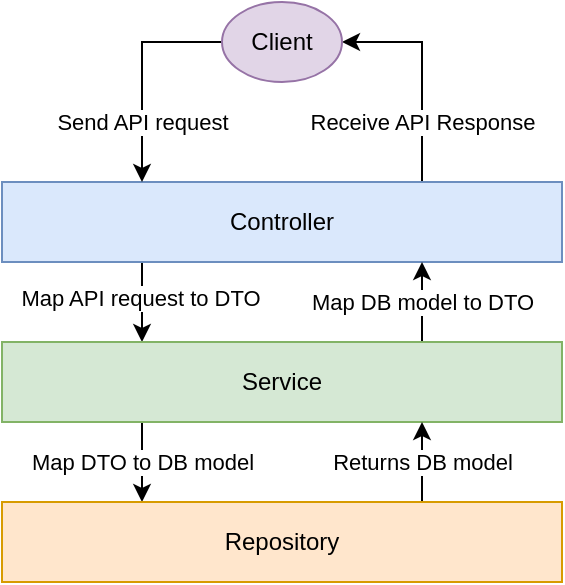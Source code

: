 <mxfile version="14.8.1"><diagram id="y4-BMkILG2TmkZyfa-ik" name="Page-1"><mxGraphModel dx="987" dy="662" grid="1" gridSize="10" guides="1" tooltips="1" connect="1" arrows="1" fold="1" page="1" pageScale="1" pageWidth="850" pageHeight="1100" math="0" shadow="0"><root><mxCell id="0"/><mxCell id="1" parent="0"/><mxCell id="DmIQTKl9OlajyACzvmGh-8" style="edgeStyle=orthogonalEdgeStyle;rounded=0;orthogonalLoop=1;jettySize=auto;html=1;exitX=0.25;exitY=1;exitDx=0;exitDy=0;entryX=0.25;entryY=0;entryDx=0;entryDy=0;" edge="1" parent="1" source="DmIQTKl9OlajyACzvmGh-1" target="DmIQTKl9OlajyACzvmGh-3"><mxGeometry relative="1" as="geometry"/></mxCell><mxCell id="DmIQTKl9OlajyACzvmGh-10" value="&lt;div&gt;Map API request to DTO&lt;/div&gt;" style="edgeLabel;html=1;align=center;verticalAlign=middle;resizable=0;points=[];" vertex="1" connectable="0" parent="DmIQTKl9OlajyACzvmGh-8"><mxGeometry x="-0.1" y="-1" relative="1" as="geometry"><mxPoint as="offset"/></mxGeometry></mxCell><mxCell id="DmIQTKl9OlajyACzvmGh-20" style="edgeStyle=orthogonalEdgeStyle;rounded=0;orthogonalLoop=1;jettySize=auto;html=1;exitX=0.75;exitY=0;exitDx=0;exitDy=0;entryX=1;entryY=0.5;entryDx=0;entryDy=0;" edge="1" parent="1" source="DmIQTKl9OlajyACzvmGh-1" target="DmIQTKl9OlajyACzvmGh-16"><mxGeometry relative="1" as="geometry"/></mxCell><mxCell id="DmIQTKl9OlajyACzvmGh-22" value="&lt;div&gt;Receive API Response&lt;/div&gt;" style="edgeLabel;html=1;align=center;verticalAlign=middle;resizable=0;points=[];" vertex="1" connectable="0" parent="DmIQTKl9OlajyACzvmGh-20"><mxGeometry x="-0.382" relative="1" as="geometry"><mxPoint y="4" as="offset"/></mxGeometry></mxCell><mxCell id="DmIQTKl9OlajyACzvmGh-1" value="&lt;div&gt;Controller&lt;/div&gt;" style="rounded=0;whiteSpace=wrap;html=1;fillColor=#dae8fc;strokeColor=#6c8ebf;" vertex="1" parent="1"><mxGeometry x="40" y="130" width="280" height="40" as="geometry"/></mxCell><mxCell id="DmIQTKl9OlajyACzvmGh-9" value="&lt;div&gt;Map DB model to DTO&lt;/div&gt;" style="edgeStyle=orthogonalEdgeStyle;rounded=0;orthogonalLoop=1;jettySize=auto;html=1;exitX=0.75;exitY=0;exitDx=0;exitDy=0;entryX=0.75;entryY=1;entryDx=0;entryDy=0;" edge="1" parent="1" source="DmIQTKl9OlajyACzvmGh-3" target="DmIQTKl9OlajyACzvmGh-1"><mxGeometry relative="1" as="geometry"/></mxCell><mxCell id="DmIQTKl9OlajyACzvmGh-12" value="&lt;div&gt;Map DTO to DB model&lt;/div&gt;" style="edgeStyle=orthogonalEdgeStyle;rounded=0;orthogonalLoop=1;jettySize=auto;html=1;exitX=0.25;exitY=1;exitDx=0;exitDy=0;entryX=0.25;entryY=0;entryDx=0;entryDy=0;" edge="1" parent="1" source="DmIQTKl9OlajyACzvmGh-3" target="DmIQTKl9OlajyACzvmGh-4"><mxGeometry relative="1" as="geometry"/></mxCell><mxCell id="DmIQTKl9OlajyACzvmGh-3" value="Service" style="rounded=0;whiteSpace=wrap;html=1;fillColor=#d5e8d4;strokeColor=#82b366;" vertex="1" parent="1"><mxGeometry x="40" y="210" width="280" height="40" as="geometry"/></mxCell><mxCell id="DmIQTKl9OlajyACzvmGh-13" value="Returns DB model" style="edgeStyle=orthogonalEdgeStyle;rounded=0;orthogonalLoop=1;jettySize=auto;html=1;exitX=0.75;exitY=0;exitDx=0;exitDy=0;entryX=0.75;entryY=1;entryDx=0;entryDy=0;" edge="1" parent="1" source="DmIQTKl9OlajyACzvmGh-4" target="DmIQTKl9OlajyACzvmGh-3"><mxGeometry relative="1" as="geometry"/></mxCell><mxCell id="DmIQTKl9OlajyACzvmGh-4" value="&lt;div&gt;Repository&lt;/div&gt;" style="rounded=0;whiteSpace=wrap;html=1;fillColor=#ffe6cc;strokeColor=#d79b00;" vertex="1" parent="1"><mxGeometry x="40" y="290" width="280" height="40" as="geometry"/></mxCell><mxCell id="DmIQTKl9OlajyACzvmGh-17" style="edgeStyle=orthogonalEdgeStyle;rounded=0;orthogonalLoop=1;jettySize=auto;html=1;exitX=0;exitY=0.5;exitDx=0;exitDy=0;entryX=0.25;entryY=0;entryDx=0;entryDy=0;" edge="1" parent="1" source="DmIQTKl9OlajyACzvmGh-16" target="DmIQTKl9OlajyACzvmGh-1"><mxGeometry relative="1" as="geometry"><Array as="points"><mxPoint x="110" y="60"/></Array></mxGeometry></mxCell><mxCell id="DmIQTKl9OlajyACzvmGh-19" value="Send API request" style="edgeLabel;html=1;align=center;verticalAlign=middle;resizable=0;points=[];" vertex="1" connectable="0" parent="DmIQTKl9OlajyACzvmGh-17"><mxGeometry x="0.309" relative="1" as="geometry"><mxPoint y="8" as="offset"/></mxGeometry></mxCell><mxCell id="DmIQTKl9OlajyACzvmGh-16" value="Client" style="ellipse;whiteSpace=wrap;html=1;fillColor=#e1d5e7;strokeColor=#9673a6;" vertex="1" parent="1"><mxGeometry x="150" y="40" width="60" height="40" as="geometry"/></mxCell></root></mxGraphModel></diagram></mxfile>